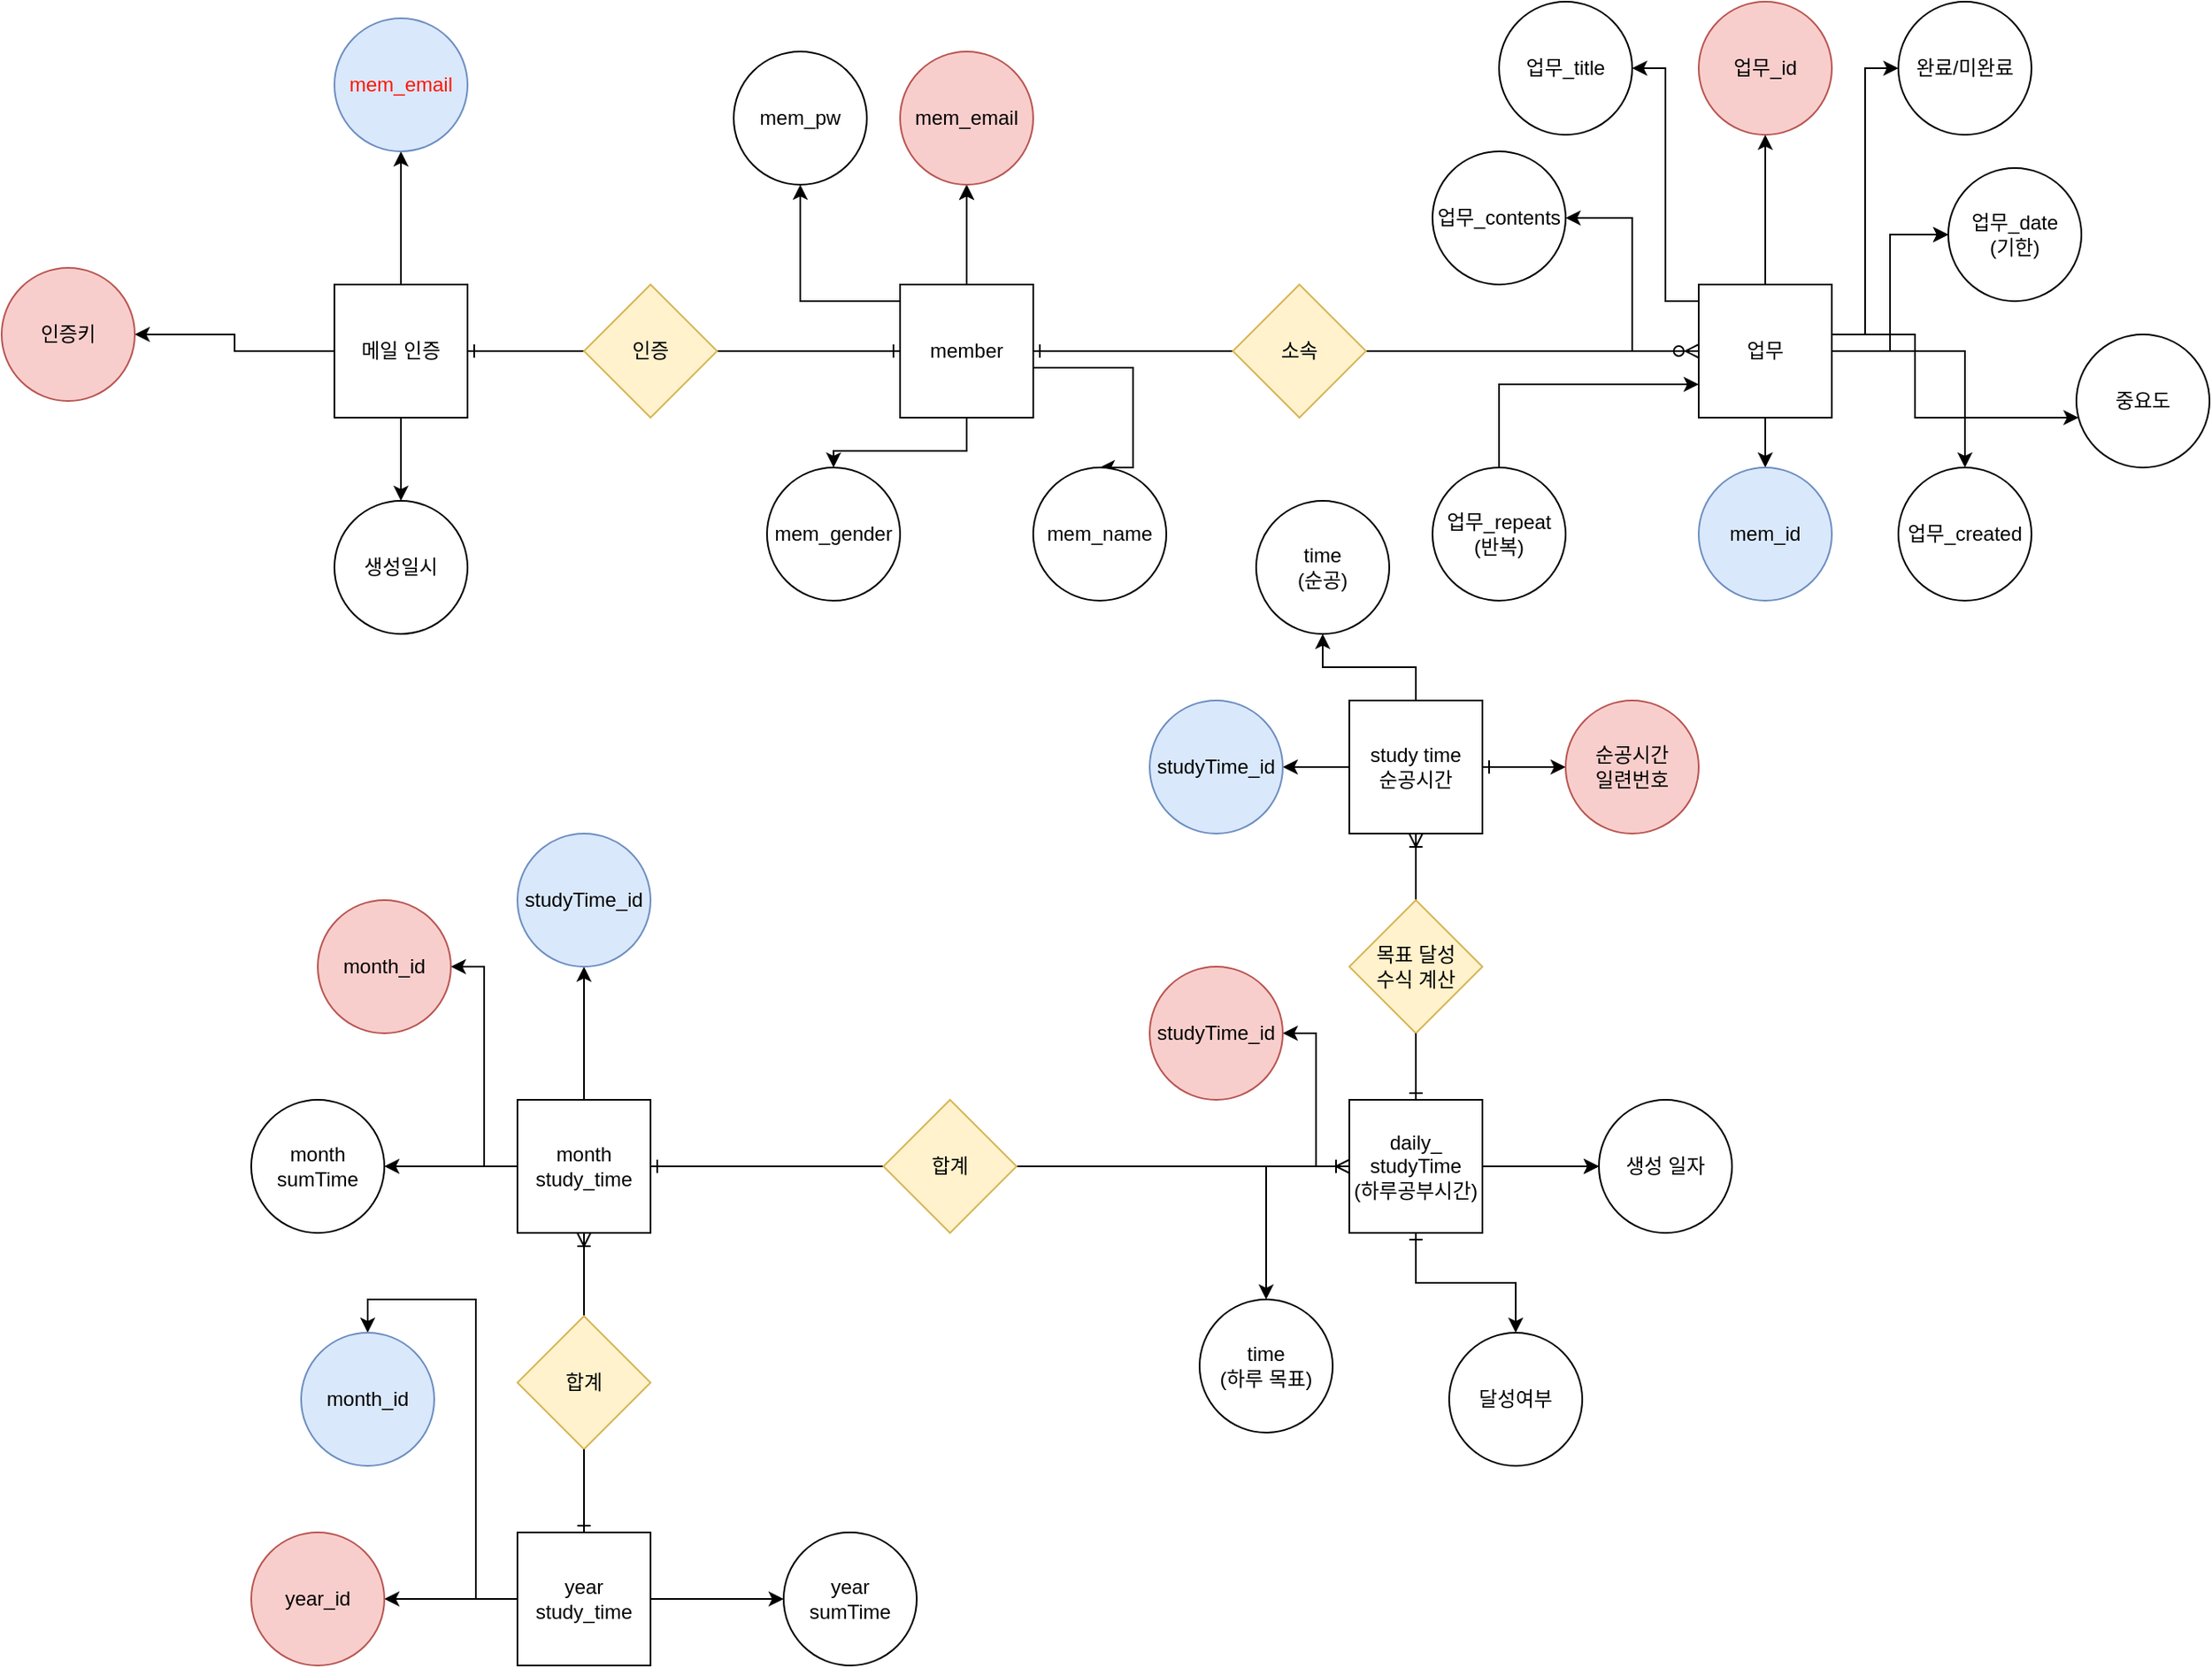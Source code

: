 <mxfile version="20.8.13" type="github">
  <diagram name="페이지-1" id="Z5iVOpoP6ubZI3EH9XKK">
    <mxGraphModel dx="2261" dy="788" grid="1" gridSize="10" guides="1" tooltips="1" connect="1" arrows="1" fold="1" page="1" pageScale="1" pageWidth="827" pageHeight="1169" math="0" shadow="0">
      <root>
        <mxCell id="0" />
        <mxCell id="1" parent="0" />
        <mxCell id="UlXWe520lDp0XCcP4vNM-10" value="" style="edgeStyle=orthogonalEdgeStyle;rounded=0;orthogonalLoop=1;jettySize=auto;html=1;" parent="1" source="UlXWe520lDp0XCcP4vNM-2" target="UlXWe520lDp0XCcP4vNM-9" edge="1">
          <mxGeometry relative="1" as="geometry" />
        </mxCell>
        <mxCell id="UlXWe520lDp0XCcP4vNM-13" style="edgeStyle=orthogonalEdgeStyle;orthogonalLoop=1;jettySize=auto;html=1;rounded=0;" parent="1" source="UlXWe520lDp0XCcP4vNM-2" target="UlXWe520lDp0XCcP4vNM-11" edge="1">
          <mxGeometry relative="1" as="geometry">
            <Array as="points">
              <mxPoint x="700" y="200" />
              <mxPoint x="700" y="40" />
            </Array>
          </mxGeometry>
        </mxCell>
        <mxCell id="UlXWe520lDp0XCcP4vNM-16" value="" style="edgeStyle=orthogonalEdgeStyle;rounded=0;orthogonalLoop=1;jettySize=auto;html=1;" parent="1" source="UlXWe520lDp0XCcP4vNM-2" target="UlXWe520lDp0XCcP4vNM-15" edge="1">
          <mxGeometry relative="1" as="geometry">
            <Array as="points">
              <mxPoint x="580" y="180" />
              <mxPoint x="580" y="40" />
            </Array>
          </mxGeometry>
        </mxCell>
        <mxCell id="UlXWe520lDp0XCcP4vNM-19" value="" style="edgeStyle=orthogonalEdgeStyle;rounded=0;orthogonalLoop=1;jettySize=auto;html=1;" parent="1" source="UlXWe520lDp0XCcP4vNM-2" target="UlXWe520lDp0XCcP4vNM-18" edge="1">
          <mxGeometry relative="1" as="geometry" />
        </mxCell>
        <mxCell id="UlXWe520lDp0XCcP4vNM-21" value="" style="edgeStyle=orthogonalEdgeStyle;rounded=0;orthogonalLoop=1;jettySize=auto;html=1;" parent="1" source="UlXWe520lDp0XCcP4vNM-2" target="UlXWe520lDp0XCcP4vNM-18" edge="1">
          <mxGeometry relative="1" as="geometry" />
        </mxCell>
        <mxCell id="UlXWe520lDp0XCcP4vNM-27" style="edgeStyle=orthogonalEdgeStyle;rounded=0;orthogonalLoop=1;jettySize=auto;html=1;" parent="1" source="UlXWe520lDp0XCcP4vNM-2" target="UlXWe520lDp0XCcP4vNM-28" edge="1">
          <mxGeometry relative="1" as="geometry">
            <mxPoint x="520" y="360" as="targetPoint" />
            <Array as="points">
              <mxPoint x="730" y="200" />
              <mxPoint x="730" y="250" />
              <mxPoint x="890" y="250" />
            </Array>
          </mxGeometry>
        </mxCell>
        <mxCell id="PLkocOfoMKxcIyEo1UgD-39" style="edgeStyle=orthogonalEdgeStyle;rounded=0;orthogonalLoop=1;jettySize=auto;html=1;fontColor=#FF1D0D;endArrow=none;endFill=0;startArrow=ERzeroToMany;startFill=0;" parent="1" source="UlXWe520lDp0XCcP4vNM-2" target="PLkocOfoMKxcIyEo1UgD-32" edge="1">
          <mxGeometry relative="1" as="geometry" />
        </mxCell>
        <mxCell id="PLkocOfoMKxcIyEo1UgD-41" style="edgeStyle=orthogonalEdgeStyle;rounded=0;orthogonalLoop=1;jettySize=auto;html=1;fontColor=#FF1D0D;" parent="1" source="UlXWe520lDp0XCcP4vNM-2" target="UlXWe520lDp0XCcP4vNM-26" edge="1">
          <mxGeometry relative="1" as="geometry" />
        </mxCell>
        <mxCell id="ZJDIoB6XdiYhK8l0lZzw-2" style="edgeStyle=orthogonalEdgeStyle;rounded=0;orthogonalLoop=1;jettySize=auto;html=1;" parent="1" source="UlXWe520lDp0XCcP4vNM-2" target="ZJDIoB6XdiYhK8l0lZzw-1" edge="1">
          <mxGeometry relative="1" as="geometry" />
        </mxCell>
        <mxCell id="ZJDIoB6XdiYhK8l0lZzw-4" value="" style="edgeStyle=orthogonalEdgeStyle;rounded=0;orthogonalLoop=1;jettySize=auto;html=1;" parent="1" source="UlXWe520lDp0XCcP4vNM-2" target="ZJDIoB6XdiYhK8l0lZzw-3" edge="1">
          <mxGeometry relative="1" as="geometry" />
        </mxCell>
        <mxCell id="UlXWe520lDp0XCcP4vNM-2" value="업무" style="whiteSpace=wrap;html=1;aspect=fixed;" parent="1" vertex="1">
          <mxGeometry x="600" y="170" width="80" height="80" as="geometry" />
        </mxCell>
        <mxCell id="UlXWe520lDp0XCcP4vNM-9" value="업무_id" style="ellipse;whiteSpace=wrap;html=1;fillColor=#f8cecc;strokeColor=#b85450;" parent="1" vertex="1">
          <mxGeometry x="600" width="80" height="80" as="geometry" />
        </mxCell>
        <mxCell id="UlXWe520lDp0XCcP4vNM-11" value="완료/미완료" style="ellipse;whiteSpace=wrap;html=1;" parent="1" vertex="1">
          <mxGeometry x="720" width="80" height="80" as="geometry" />
        </mxCell>
        <mxCell id="UlXWe520lDp0XCcP4vNM-15" value="업무_title" style="ellipse;whiteSpace=wrap;html=1;" parent="1" vertex="1">
          <mxGeometry x="480" width="80" height="80" as="geometry" />
        </mxCell>
        <mxCell id="UlXWe520lDp0XCcP4vNM-18" value="업무_date&lt;br&gt;(기한)" style="ellipse;whiteSpace=wrap;html=1;" parent="1" vertex="1">
          <mxGeometry x="750" y="100" width="80" height="80" as="geometry" />
        </mxCell>
        <mxCell id="PLkocOfoMKxcIyEo1UgD-10" style="edgeStyle=orthogonalEdgeStyle;rounded=0;orthogonalLoop=1;jettySize=auto;html=1;" parent="1" source="UlXWe520lDp0XCcP4vNM-23" target="UlXWe520lDp0XCcP4vNM-2" edge="1">
          <mxGeometry relative="1" as="geometry">
            <Array as="points">
              <mxPoint x="480" y="230" />
            </Array>
          </mxGeometry>
        </mxCell>
        <mxCell id="UlXWe520lDp0XCcP4vNM-23" value="업무_repeat&lt;br&gt;(반복)" style="ellipse;whiteSpace=wrap;html=1;" parent="1" vertex="1">
          <mxGeometry x="440" y="280" width="80" height="80" as="geometry" />
        </mxCell>
        <mxCell id="UlXWe520lDp0XCcP4vNM-26" value="업무_contents" style="ellipse;whiteSpace=wrap;html=1;aspect=fixed;" parent="1" vertex="1">
          <mxGeometry x="440" y="90" width="80" height="80" as="geometry" />
        </mxCell>
        <mxCell id="UlXWe520lDp0XCcP4vNM-28" value="중요도" style="ellipse;whiteSpace=wrap;html=1;aspect=fixed;" parent="1" vertex="1">
          <mxGeometry x="827" y="200" width="80" height="80" as="geometry" />
        </mxCell>
        <mxCell id="UlXWe520lDp0XCcP4vNM-37" value="" style="edgeStyle=orthogonalEdgeStyle;rounded=0;orthogonalLoop=1;jettySize=auto;html=1;endArrow=none;endFill=0;startArrow=ERoneToMany;startFill=0;" parent="1" source="UlXWe520lDp0XCcP4vNM-30" target="UlXWe520lDp0XCcP4vNM-36" edge="1">
          <mxGeometry relative="1" as="geometry" />
        </mxCell>
        <mxCell id="UlXWe520lDp0XCcP4vNM-49" value="" style="edgeStyle=orthogonalEdgeStyle;rounded=0;orthogonalLoop=1;jettySize=auto;html=1;" parent="1" source="UlXWe520lDp0XCcP4vNM-30" target="UlXWe520lDp0XCcP4vNM-48" edge="1">
          <mxGeometry relative="1" as="geometry" />
        </mxCell>
        <mxCell id="UlXWe520lDp0XCcP4vNM-51" value="" style="edgeStyle=orthogonalEdgeStyle;rounded=0;orthogonalLoop=1;jettySize=auto;html=1;" parent="1" source="UlXWe520lDp0XCcP4vNM-30" target="UlXWe520lDp0XCcP4vNM-50" edge="1">
          <mxGeometry relative="1" as="geometry" />
        </mxCell>
        <mxCell id="m2BXak9GLnQ6UlN5OCJH-3" style="edgeStyle=orthogonalEdgeStyle;rounded=0;orthogonalLoop=1;jettySize=auto;html=1;entryX=0;entryY=0.5;entryDx=0;entryDy=0;fontColor=#000000;startArrow=ERone;startFill=0;" edge="1" parent="1" source="UlXWe520lDp0XCcP4vNM-30" target="m2BXak9GLnQ6UlN5OCJH-2">
          <mxGeometry relative="1" as="geometry" />
        </mxCell>
        <mxCell id="UlXWe520lDp0XCcP4vNM-30" value="study time&lt;br&gt;순공시간" style="whiteSpace=wrap;html=1;aspect=fixed;" parent="1" vertex="1">
          <mxGeometry x="390" y="420" width="80" height="80" as="geometry" />
        </mxCell>
        <mxCell id="UlXWe520lDp0XCcP4vNM-36" value="목표 달성&lt;br&gt;수식 계산" style="rhombus;whiteSpace=wrap;html=1;fillColor=#fff2cc;strokeColor=#d6b656;" parent="1" vertex="1">
          <mxGeometry x="390" y="540" width="80" height="80" as="geometry" />
        </mxCell>
        <mxCell id="UlXWe520lDp0XCcP4vNM-39" style="edgeStyle=orthogonalEdgeStyle;rounded=0;orthogonalLoop=1;jettySize=auto;html=1;entryX=0.5;entryY=1;entryDx=0;entryDy=0;endArrow=none;endFill=0;startArrow=ERone;startFill=0;" parent="1" source="UlXWe520lDp0XCcP4vNM-38" target="UlXWe520lDp0XCcP4vNM-36" edge="1">
          <mxGeometry relative="1" as="geometry">
            <Array as="points">
              <mxPoint x="430" y="630" />
              <mxPoint x="430" y="630" />
            </Array>
          </mxGeometry>
        </mxCell>
        <mxCell id="UlXWe520lDp0XCcP4vNM-41" value="" style="edgeStyle=orthogonalEdgeStyle;rounded=0;orthogonalLoop=1;jettySize=auto;html=1;" parent="1" source="UlXWe520lDp0XCcP4vNM-38" target="UlXWe520lDp0XCcP4vNM-40" edge="1">
          <mxGeometry relative="1" as="geometry" />
        </mxCell>
        <mxCell id="UlXWe520lDp0XCcP4vNM-43" value="" style="edgeStyle=orthogonalEdgeStyle;rounded=0;orthogonalLoop=1;jettySize=auto;html=1;" parent="1" source="UlXWe520lDp0XCcP4vNM-38" target="UlXWe520lDp0XCcP4vNM-42" edge="1">
          <mxGeometry relative="1" as="geometry">
            <Array as="points">
              <mxPoint x="370" y="700" />
              <mxPoint x="370" y="620" />
            </Array>
          </mxGeometry>
        </mxCell>
        <mxCell id="UlXWe520lDp0XCcP4vNM-47" value="" style="edgeStyle=orthogonalEdgeStyle;rounded=0;orthogonalLoop=1;jettySize=auto;html=1;" parent="1" source="UlXWe520lDp0XCcP4vNM-38" target="UlXWe520lDp0XCcP4vNM-46" edge="1">
          <mxGeometry relative="1" as="geometry" />
        </mxCell>
        <mxCell id="UlXWe520lDp0XCcP4vNM-52" value="" style="edgeStyle=orthogonalEdgeStyle;rounded=0;orthogonalLoop=1;jettySize=auto;html=1;" parent="1" source="UlXWe520lDp0XCcP4vNM-38" target="UlXWe520lDp0XCcP4vNM-40" edge="1">
          <mxGeometry relative="1" as="geometry" />
        </mxCell>
        <mxCell id="fdHjZme6HcPmR97XXhPC-4" style="edgeStyle=orthogonalEdgeStyle;rounded=0;orthogonalLoop=1;jettySize=auto;html=1;endArrow=none;endFill=0;startArrow=ERoneToMany;startFill=0;" parent="1" source="UlXWe520lDp0XCcP4vNM-38" target="fdHjZme6HcPmR97XXhPC-3" edge="1">
          <mxGeometry relative="1" as="geometry" />
        </mxCell>
        <mxCell id="m2BXak9GLnQ6UlN5OCJH-5" value="" style="edgeStyle=orthogonalEdgeStyle;rounded=0;orthogonalLoop=1;jettySize=auto;html=1;fontColor=#000000;startArrow=ERone;startFill=0;" edge="1" parent="1" source="UlXWe520lDp0XCcP4vNM-38" target="m2BXak9GLnQ6UlN5OCJH-4">
          <mxGeometry relative="1" as="geometry" />
        </mxCell>
        <mxCell id="UlXWe520lDp0XCcP4vNM-38" value="daily_&lt;br&gt;studyTime&lt;br&gt;(하루공부시간)" style="whiteSpace=wrap;html=1;aspect=fixed;" parent="1" vertex="1">
          <mxGeometry x="390" y="660" width="80" height="80" as="geometry" />
        </mxCell>
        <mxCell id="UlXWe520lDp0XCcP4vNM-40" value="생성 일자" style="ellipse;whiteSpace=wrap;html=1;" parent="1" vertex="1">
          <mxGeometry x="540" y="660" width="80" height="80" as="geometry" />
        </mxCell>
        <mxCell id="UlXWe520lDp0XCcP4vNM-42" value="studyTime_id" style="ellipse;whiteSpace=wrap;html=1;fillColor=#f8cecc;strokeColor=#b85450;" parent="1" vertex="1">
          <mxGeometry x="270" y="580" width="80" height="80" as="geometry" />
        </mxCell>
        <mxCell id="UlXWe520lDp0XCcP4vNM-46" value="time&lt;br&gt;(하루 목표)" style="ellipse;whiteSpace=wrap;html=1;" parent="1" vertex="1">
          <mxGeometry x="300" y="780" width="80" height="80" as="geometry" />
        </mxCell>
        <mxCell id="UlXWe520lDp0XCcP4vNM-48" value="studyTime_id" style="ellipse;whiteSpace=wrap;html=1;fillColor=#dae8fc;strokeColor=#6c8ebf;" parent="1" vertex="1">
          <mxGeometry x="270" y="420" width="80" height="80" as="geometry" />
        </mxCell>
        <mxCell id="UlXWe520lDp0XCcP4vNM-50" value="time&lt;br&gt;(순공)" style="ellipse;whiteSpace=wrap;html=1;" parent="1" vertex="1">
          <mxGeometry x="334" y="300" width="80" height="80" as="geometry" />
        </mxCell>
        <mxCell id="fdHjZme6HcPmR97XXhPC-5" style="edgeStyle=orthogonalEdgeStyle;rounded=0;orthogonalLoop=1;jettySize=auto;html=1;entryX=0;entryY=0.5;entryDx=0;entryDy=0;endArrow=none;endFill=0;startArrow=ERone;startFill=0;" parent="1" source="fdHjZme6HcPmR97XXhPC-1" target="fdHjZme6HcPmR97XXhPC-3" edge="1">
          <mxGeometry relative="1" as="geometry" />
        </mxCell>
        <mxCell id="fdHjZme6HcPmR97XXhPC-7" value="" style="edgeStyle=orthogonalEdgeStyle;rounded=0;orthogonalLoop=1;jettySize=auto;html=1;" parent="1" source="fdHjZme6HcPmR97XXhPC-1" target="fdHjZme6HcPmR97XXhPC-6" edge="1">
          <mxGeometry relative="1" as="geometry" />
        </mxCell>
        <mxCell id="fdHjZme6HcPmR97XXhPC-9" value="" style="edgeStyle=orthogonalEdgeStyle;rounded=0;orthogonalLoop=1;jettySize=auto;html=1;" parent="1" source="fdHjZme6HcPmR97XXhPC-1" target="fdHjZme6HcPmR97XXhPC-8" edge="1">
          <mxGeometry relative="1" as="geometry" />
        </mxCell>
        <mxCell id="fdHjZme6HcPmR97XXhPC-11" value="" style="edgeStyle=orthogonalEdgeStyle;rounded=0;orthogonalLoop=1;jettySize=auto;html=1;endArrow=none;endFill=0;startArrow=ERoneToMany;startFill=0;" parent="1" source="fdHjZme6HcPmR97XXhPC-1" target="fdHjZme6HcPmR97XXhPC-10" edge="1">
          <mxGeometry relative="1" as="geometry" />
        </mxCell>
        <mxCell id="fdHjZme6HcPmR97XXhPC-13" style="edgeStyle=orthogonalEdgeStyle;rounded=0;orthogonalLoop=1;jettySize=auto;html=1;entryX=1;entryY=0.5;entryDx=0;entryDy=0;" parent="1" source="fdHjZme6HcPmR97XXhPC-1" target="fdHjZme6HcPmR97XXhPC-12" edge="1">
          <mxGeometry relative="1" as="geometry" />
        </mxCell>
        <mxCell id="fdHjZme6HcPmR97XXhPC-1" value="month&lt;br&gt;study_time" style="whiteSpace=wrap;html=1;aspect=fixed;" parent="1" vertex="1">
          <mxGeometry x="-110" y="660" width="80" height="80" as="geometry" />
        </mxCell>
        <mxCell id="fdHjZme6HcPmR97XXhPC-3" value="합계" style="rhombus;whiteSpace=wrap;html=1;fillColor=#fff2cc;strokeColor=#d6b656;" parent="1" vertex="1">
          <mxGeometry x="110" y="660" width="80" height="80" as="geometry" />
        </mxCell>
        <mxCell id="fdHjZme6HcPmR97XXhPC-6" value="studyTime_id" style="ellipse;whiteSpace=wrap;html=1;fillColor=#dae8fc;strokeColor=#6c8ebf;" parent="1" vertex="1">
          <mxGeometry x="-110" y="500" width="80" height="80" as="geometry" />
        </mxCell>
        <mxCell id="fdHjZme6HcPmR97XXhPC-8" value="month&lt;br&gt;sumTime" style="ellipse;whiteSpace=wrap;html=1;" parent="1" vertex="1">
          <mxGeometry x="-270" y="660" width="80" height="80" as="geometry" />
        </mxCell>
        <mxCell id="fdHjZme6HcPmR97XXhPC-10" value="합계" style="rhombus;whiteSpace=wrap;html=1;fillColor=#fff2cc;strokeColor=#d6b656;" parent="1" vertex="1">
          <mxGeometry x="-110" y="790" width="80" height="80" as="geometry" />
        </mxCell>
        <mxCell id="fdHjZme6HcPmR97XXhPC-12" value="month_id" style="ellipse;whiteSpace=wrap;html=1;fillColor=#f8cecc;strokeColor=#b85450;" parent="1" vertex="1">
          <mxGeometry x="-230" y="540" width="80" height="80" as="geometry" />
        </mxCell>
        <mxCell id="fdHjZme6HcPmR97XXhPC-18" style="edgeStyle=orthogonalEdgeStyle;rounded=0;orthogonalLoop=1;jettySize=auto;html=1;endArrow=none;endFill=0;startArrow=ERone;startFill=0;" parent="1" source="fdHjZme6HcPmR97XXhPC-16" target="fdHjZme6HcPmR97XXhPC-10" edge="1">
          <mxGeometry relative="1" as="geometry" />
        </mxCell>
        <mxCell id="fdHjZme6HcPmR97XXhPC-20" value="" style="edgeStyle=orthogonalEdgeStyle;rounded=0;orthogonalLoop=1;jettySize=auto;html=1;" parent="1" source="fdHjZme6HcPmR97XXhPC-16" target="fdHjZme6HcPmR97XXhPC-19" edge="1">
          <mxGeometry relative="1" as="geometry" />
        </mxCell>
        <mxCell id="fdHjZme6HcPmR97XXhPC-22" value="" style="edgeStyle=orthogonalEdgeStyle;rounded=0;orthogonalLoop=1;jettySize=auto;html=1;" parent="1" source="fdHjZme6HcPmR97XXhPC-16" target="fdHjZme6HcPmR97XXhPC-21" edge="1">
          <mxGeometry relative="1" as="geometry" />
        </mxCell>
        <mxCell id="fdHjZme6HcPmR97XXhPC-24" style="edgeStyle=orthogonalEdgeStyle;rounded=0;orthogonalLoop=1;jettySize=auto;html=1;entryX=0.5;entryY=0;entryDx=0;entryDy=0;" parent="1" source="fdHjZme6HcPmR97XXhPC-16" target="fdHjZme6HcPmR97XXhPC-23" edge="1">
          <mxGeometry relative="1" as="geometry" />
        </mxCell>
        <mxCell id="fdHjZme6HcPmR97XXhPC-16" value="year&lt;br&gt;study_time" style="whiteSpace=wrap;html=1;aspect=fixed;" parent="1" vertex="1">
          <mxGeometry x="-110" y="920" width="80" height="80" as="geometry" />
        </mxCell>
        <mxCell id="fdHjZme6HcPmR97XXhPC-19" value="year_id" style="ellipse;whiteSpace=wrap;html=1;fillColor=#f8cecc;strokeColor=#b85450;" parent="1" vertex="1">
          <mxGeometry x="-270" y="920" width="80" height="80" as="geometry" />
        </mxCell>
        <mxCell id="fdHjZme6HcPmR97XXhPC-21" value="year&lt;br&gt;sumTime" style="ellipse;whiteSpace=wrap;html=1;" parent="1" vertex="1">
          <mxGeometry x="50" y="920" width="80" height="80" as="geometry" />
        </mxCell>
        <mxCell id="fdHjZme6HcPmR97XXhPC-23" value="month_id" style="ellipse;whiteSpace=wrap;html=1;fillColor=#dae8fc;strokeColor=#6c8ebf;" parent="1" vertex="1">
          <mxGeometry x="-240" y="800" width="80" height="80" as="geometry" />
        </mxCell>
        <mxCell id="PLkocOfoMKxcIyEo1UgD-3" value="" style="edgeStyle=orthogonalEdgeStyle;rounded=0;orthogonalLoop=1;jettySize=auto;html=1;" parent="1" source="PLkocOfoMKxcIyEo1UgD-1" target="PLkocOfoMKxcIyEo1UgD-2" edge="1">
          <mxGeometry relative="1" as="geometry" />
        </mxCell>
        <mxCell id="PLkocOfoMKxcIyEo1UgD-5" value="" style="edgeStyle=orthogonalEdgeStyle;rounded=0;orthogonalLoop=1;jettySize=auto;html=1;" parent="1" source="PLkocOfoMKxcIyEo1UgD-1" target="PLkocOfoMKxcIyEo1UgD-4" edge="1">
          <mxGeometry relative="1" as="geometry" />
        </mxCell>
        <mxCell id="PLkocOfoMKxcIyEo1UgD-7" value="" style="edgeStyle=orthogonalEdgeStyle;rounded=0;orthogonalLoop=1;jettySize=auto;html=1;" parent="1" source="PLkocOfoMKxcIyEo1UgD-1" target="PLkocOfoMKxcIyEo1UgD-6" edge="1">
          <mxGeometry relative="1" as="geometry" />
        </mxCell>
        <mxCell id="PLkocOfoMKxcIyEo1UgD-9" value="" style="edgeStyle=orthogonalEdgeStyle;rounded=0;orthogonalLoop=1;jettySize=auto;html=1;endArrow=none;endFill=0;startArrow=ERone;startFill=0;" parent="1" source="PLkocOfoMKxcIyEo1UgD-1" target="PLkocOfoMKxcIyEo1UgD-8" edge="1">
          <mxGeometry relative="1" as="geometry" />
        </mxCell>
        <mxCell id="PLkocOfoMKxcIyEo1UgD-1" value="메일 인증" style="whiteSpace=wrap;html=1;aspect=fixed;" parent="1" vertex="1">
          <mxGeometry x="-220" y="170" width="80" height="80" as="geometry" />
        </mxCell>
        <mxCell id="PLkocOfoMKxcIyEo1UgD-2" value="&lt;font color=&quot;#ff1605&quot;&gt;mem_email&lt;/font&gt;" style="ellipse;whiteSpace=wrap;html=1;fillColor=#dae8fc;strokeColor=#6c8ebf;" parent="1" vertex="1">
          <mxGeometry x="-220" y="10" width="80" height="80" as="geometry" />
        </mxCell>
        <mxCell id="PLkocOfoMKxcIyEo1UgD-4" value="인증키" style="ellipse;whiteSpace=wrap;html=1;fillColor=#f8cecc;strokeColor=#b85450;" parent="1" vertex="1">
          <mxGeometry x="-420" y="160" width="80" height="80" as="geometry" />
        </mxCell>
        <mxCell id="PLkocOfoMKxcIyEo1UgD-6" value="생성일시" style="ellipse;whiteSpace=wrap;html=1;" parent="1" vertex="1">
          <mxGeometry x="-220" y="300" width="80" height="80" as="geometry" />
        </mxCell>
        <mxCell id="wvUzIBNCknwbWnY7zfYX-1" style="edgeStyle=orthogonalEdgeStyle;rounded=0;orthogonalLoop=1;jettySize=auto;html=1;entryX=0;entryY=0.5;entryDx=0;entryDy=0;startArrow=none;startFill=0;endArrow=ERone;endFill=0;" parent="1" source="PLkocOfoMKxcIyEo1UgD-8" target="PLkocOfoMKxcIyEo1UgD-11" edge="1">
          <mxGeometry relative="1" as="geometry" />
        </mxCell>
        <mxCell id="PLkocOfoMKxcIyEo1UgD-8" value="인증" style="rhombus;whiteSpace=wrap;html=1;fillColor=#fff2cc;strokeColor=#d6b656;" parent="1" vertex="1">
          <mxGeometry x="-70" y="170" width="80" height="80" as="geometry" />
        </mxCell>
        <mxCell id="PLkocOfoMKxcIyEo1UgD-20" style="edgeStyle=orthogonalEdgeStyle;rounded=0;orthogonalLoop=1;jettySize=auto;html=1;entryX=0.5;entryY=1;entryDx=0;entryDy=0;" parent="1" source="PLkocOfoMKxcIyEo1UgD-11" target="PLkocOfoMKxcIyEo1UgD-19" edge="1">
          <mxGeometry relative="1" as="geometry" />
        </mxCell>
        <mxCell id="PLkocOfoMKxcIyEo1UgD-22" style="edgeStyle=orthogonalEdgeStyle;rounded=0;orthogonalLoop=1;jettySize=auto;html=1;entryX=0.5;entryY=0;entryDx=0;entryDy=0;" parent="1" source="PLkocOfoMKxcIyEo1UgD-11" target="PLkocOfoMKxcIyEo1UgD-21" edge="1">
          <mxGeometry relative="1" as="geometry">
            <Array as="points">
              <mxPoint x="260" y="220" />
            </Array>
          </mxGeometry>
        </mxCell>
        <mxCell id="PLkocOfoMKxcIyEo1UgD-23" style="edgeStyle=orthogonalEdgeStyle;rounded=0;orthogonalLoop=1;jettySize=auto;html=1;" parent="1" source="PLkocOfoMKxcIyEo1UgD-11" edge="1">
          <mxGeometry relative="1" as="geometry">
            <mxPoint x="60" y="110" as="targetPoint" />
            <Array as="points">
              <mxPoint x="60" y="180" />
            </Array>
          </mxGeometry>
        </mxCell>
        <mxCell id="PLkocOfoMKxcIyEo1UgD-25" value="" style="edgeStyle=orthogonalEdgeStyle;rounded=0;orthogonalLoop=1;jettySize=auto;html=1;" parent="1" source="PLkocOfoMKxcIyEo1UgD-11" target="PLkocOfoMKxcIyEo1UgD-19" edge="1">
          <mxGeometry relative="1" as="geometry" />
        </mxCell>
        <mxCell id="PLkocOfoMKxcIyEo1UgD-33" style="edgeStyle=orthogonalEdgeStyle;rounded=0;orthogonalLoop=1;jettySize=auto;html=1;entryX=0;entryY=0.5;entryDx=0;entryDy=0;endArrow=none;endFill=0;startArrow=ERone;startFill=0;" parent="1" source="PLkocOfoMKxcIyEo1UgD-11" target="PLkocOfoMKxcIyEo1UgD-32" edge="1">
          <mxGeometry relative="1" as="geometry">
            <Array as="points">
              <mxPoint x="320" y="210" />
            </Array>
          </mxGeometry>
        </mxCell>
        <mxCell id="ZJDIoB6XdiYhK8l0lZzw-6" style="edgeStyle=orthogonalEdgeStyle;rounded=0;orthogonalLoop=1;jettySize=auto;html=1;entryX=0.5;entryY=0;entryDx=0;entryDy=0;" parent="1" source="PLkocOfoMKxcIyEo1UgD-11" target="PLkocOfoMKxcIyEo1UgD-17" edge="1">
          <mxGeometry relative="1" as="geometry">
            <Array as="points">
              <mxPoint x="160" y="270" />
              <mxPoint x="80" y="270" />
            </Array>
          </mxGeometry>
        </mxCell>
        <mxCell id="PLkocOfoMKxcIyEo1UgD-11" value="member" style="whiteSpace=wrap;html=1;aspect=fixed;" parent="1" vertex="1">
          <mxGeometry x="120" y="170" width="80" height="80" as="geometry" />
        </mxCell>
        <mxCell id="PLkocOfoMKxcIyEo1UgD-17" value="mem_gender" style="ellipse;whiteSpace=wrap;html=1;" parent="1" vertex="1">
          <mxGeometry x="40" y="280" width="80" height="80" as="geometry" />
        </mxCell>
        <mxCell id="PLkocOfoMKxcIyEo1UgD-19" value="mem_email" style="ellipse;whiteSpace=wrap;html=1;fillColor=#f8cecc;strokeColor=#b85450;" parent="1" vertex="1">
          <mxGeometry x="120" y="30" width="80" height="80" as="geometry" />
        </mxCell>
        <mxCell id="PLkocOfoMKxcIyEo1UgD-21" value="mem_name" style="ellipse;whiteSpace=wrap;html=1;" parent="1" vertex="1">
          <mxGeometry x="200" y="280" width="80" height="80" as="geometry" />
        </mxCell>
        <mxCell id="PLkocOfoMKxcIyEo1UgD-24" value="mem_pw" style="ellipse;whiteSpace=wrap;html=1;" parent="1" vertex="1">
          <mxGeometry x="20" y="30" width="80" height="80" as="geometry" />
        </mxCell>
        <mxCell id="PLkocOfoMKxcIyEo1UgD-32" value="소속" style="rhombus;whiteSpace=wrap;html=1;fillColor=#fff2cc;strokeColor=#d6b656;" parent="1" vertex="1">
          <mxGeometry x="320" y="170" width="80" height="80" as="geometry" />
        </mxCell>
        <mxCell id="ZJDIoB6XdiYhK8l0lZzw-1" value="업무_created" style="ellipse;whiteSpace=wrap;html=1;aspect=fixed;" parent="1" vertex="1">
          <mxGeometry x="720" y="280" width="80" height="80" as="geometry" />
        </mxCell>
        <mxCell id="ZJDIoB6XdiYhK8l0lZzw-3" value="mem_id" style="ellipse;whiteSpace=wrap;html=1;fillColor=#dae8fc;strokeColor=#6c8ebf;" parent="1" vertex="1">
          <mxGeometry x="600" y="280" width="80" height="80" as="geometry" />
        </mxCell>
        <mxCell id="m2BXak9GLnQ6UlN5OCJH-2" value="순공시간&lt;br&gt;일련번호" style="ellipse;whiteSpace=wrap;html=1;fillColor=#f8cecc;strokeColor=#b85450;" vertex="1" parent="1">
          <mxGeometry x="520" y="420" width="80" height="80" as="geometry" />
        </mxCell>
        <mxCell id="m2BXak9GLnQ6UlN5OCJH-4" value="달성여부" style="ellipse;whiteSpace=wrap;html=1;" vertex="1" parent="1">
          <mxGeometry x="450" y="800" width="80" height="80" as="geometry" />
        </mxCell>
      </root>
    </mxGraphModel>
  </diagram>
</mxfile>
